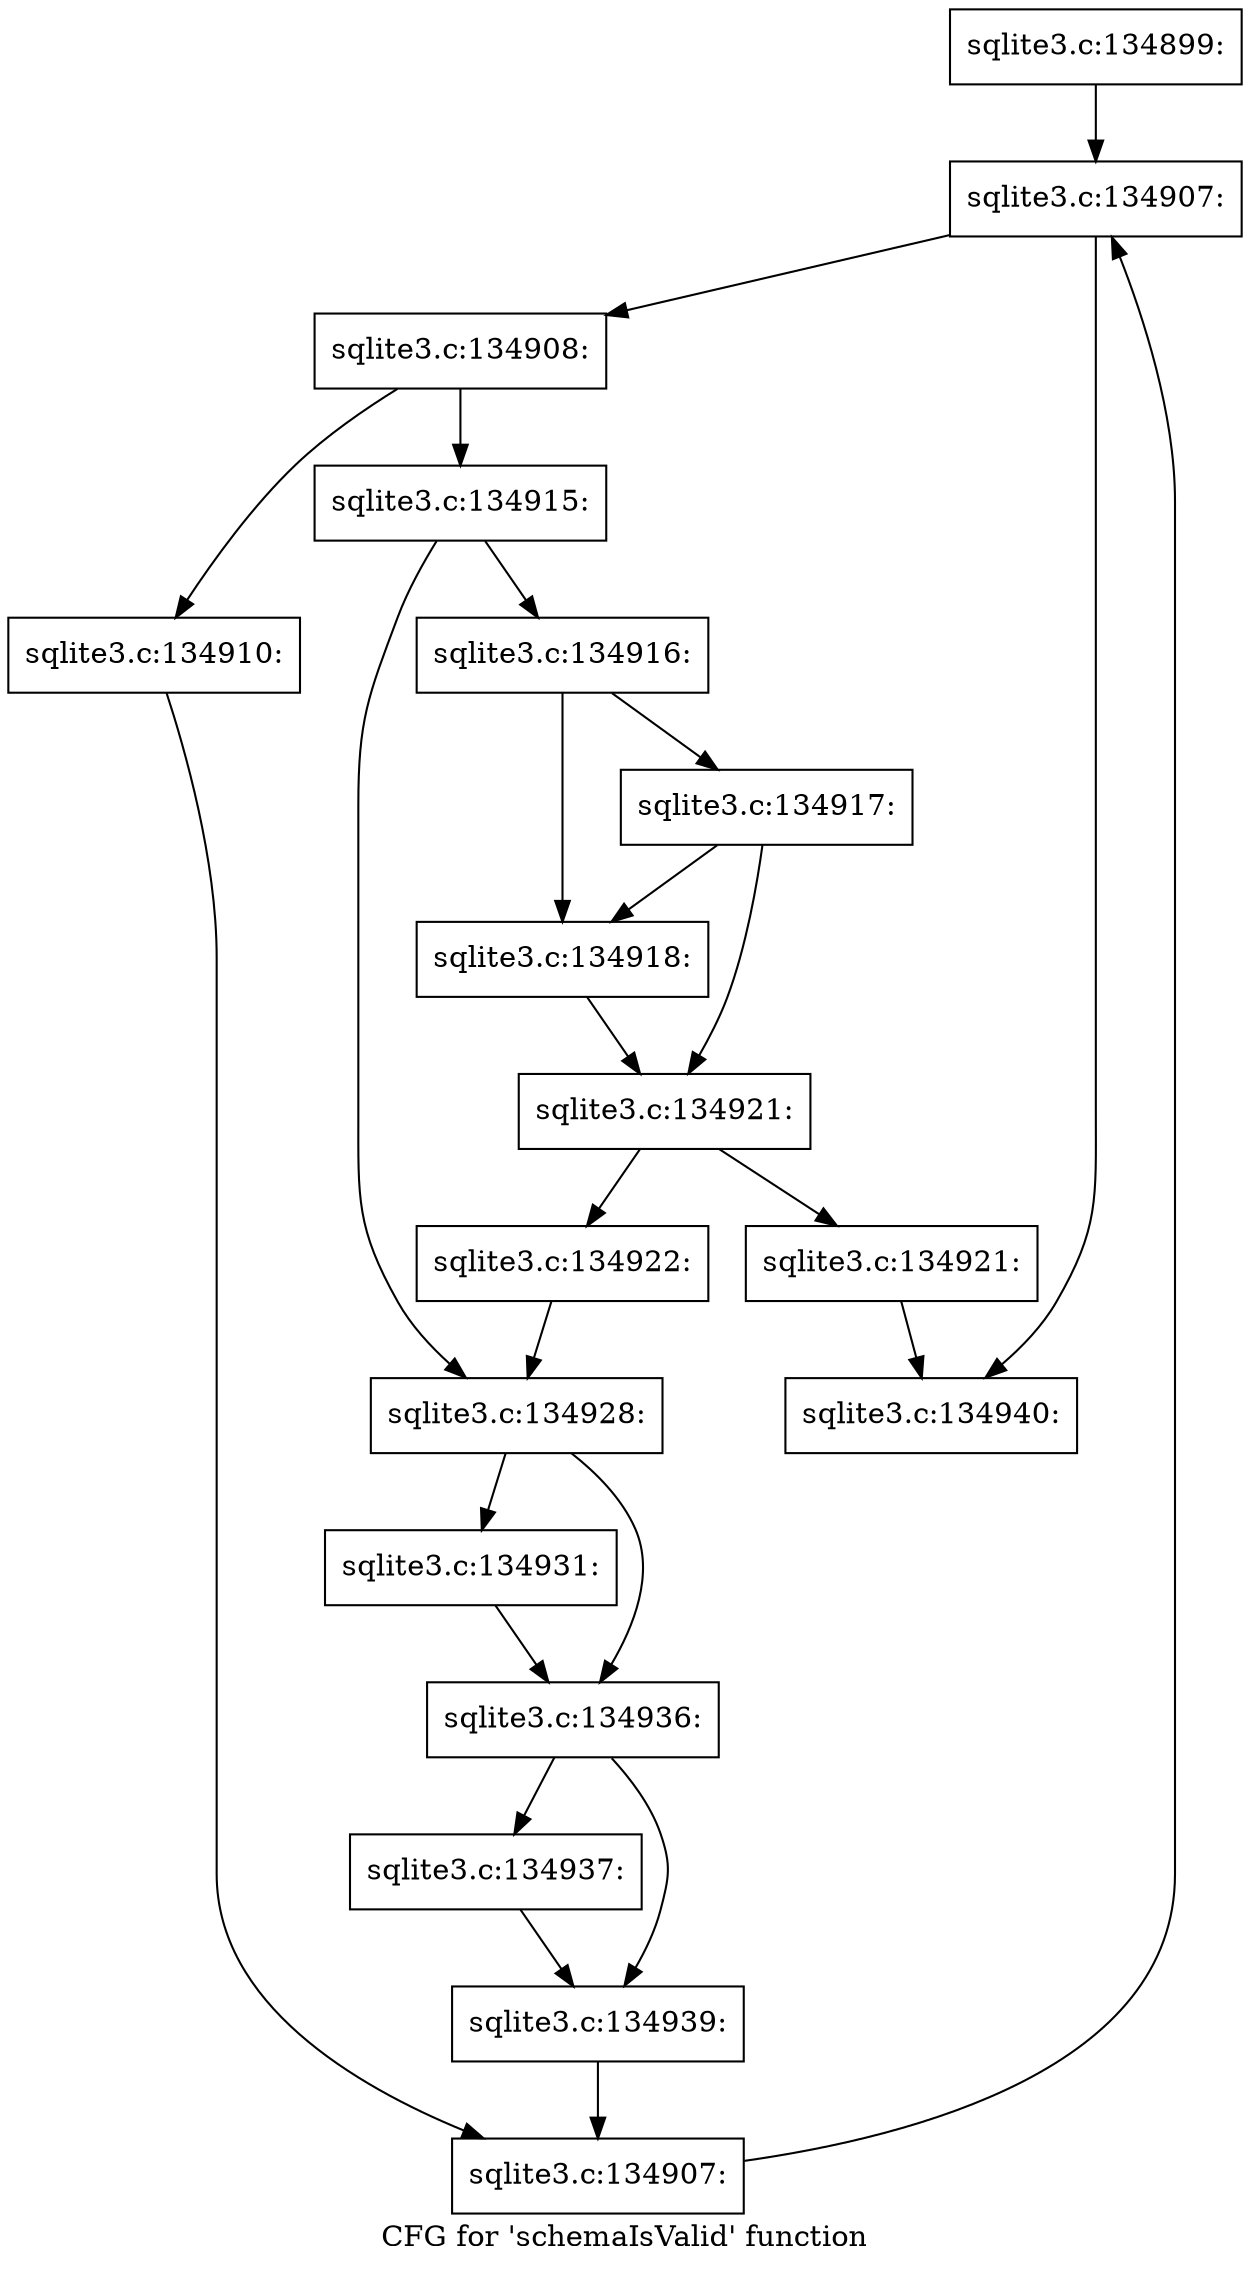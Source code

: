 digraph "CFG for 'schemaIsValid' function" {
	label="CFG for 'schemaIsValid' function";

	Node0x55c0f83aab70 [shape=record,label="{sqlite3.c:134899:}"];
	Node0x55c0f83aab70 -> Node0x55c0f83ac1e0;
	Node0x55c0f83ac1e0 [shape=record,label="{sqlite3.c:134907:}"];
	Node0x55c0f83ac1e0 -> Node0x55c0f83ac400;
	Node0x55c0f83ac1e0 -> Node0x55c0f83ac030;
	Node0x55c0f83ac400 [shape=record,label="{sqlite3.c:134908:}"];
	Node0x55c0f83ac400 -> Node0x55c0f83ad630;
	Node0x55c0f83ac400 -> Node0x55c0f83ad680;
	Node0x55c0f83ad630 [shape=record,label="{sqlite3.c:134910:}"];
	Node0x55c0f83ad630 -> Node0x55c0f83ac370;
	Node0x55c0f83ad680 [shape=record,label="{sqlite3.c:134915:}"];
	Node0x55c0f83ad680 -> Node0x55c0f83ada80;
	Node0x55c0f83ad680 -> Node0x55c0f83adad0;
	Node0x55c0f83ada80 [shape=record,label="{sqlite3.c:134916:}"];
	Node0x55c0f83ada80 -> Node0x55c0f83ae240;
	Node0x55c0f83ada80 -> Node0x55c0f83ae2e0;
	Node0x55c0f83ae2e0 [shape=record,label="{sqlite3.c:134917:}"];
	Node0x55c0f83ae2e0 -> Node0x55c0f83ae240;
	Node0x55c0f83ae2e0 -> Node0x55c0f83ae290;
	Node0x55c0f83ae240 [shape=record,label="{sqlite3.c:134918:}"];
	Node0x55c0f83ae240 -> Node0x55c0f83ae290;
	Node0x55c0f83ae290 [shape=record,label="{sqlite3.c:134921:}"];
	Node0x55c0f83ae290 -> Node0x55c0f83aede0;
	Node0x55c0f83ae290 -> Node0x55c0f83aee30;
	Node0x55c0f83aede0 [shape=record,label="{sqlite3.c:134921:}"];
	Node0x55c0f83aede0 -> Node0x55c0f83ac030;
	Node0x55c0f83aee30 [shape=record,label="{sqlite3.c:134922:}"];
	Node0x55c0f83aee30 -> Node0x55c0f83adad0;
	Node0x55c0f83adad0 [shape=record,label="{sqlite3.c:134928:}"];
	Node0x55c0f83adad0 -> Node0x55c0f83af6f0;
	Node0x55c0f83adad0 -> Node0x55c0f83af740;
	Node0x55c0f83af6f0 [shape=record,label="{sqlite3.c:134931:}"];
	Node0x55c0f83af6f0 -> Node0x55c0f83af740;
	Node0x55c0f83af740 [shape=record,label="{sqlite3.c:134936:}"];
	Node0x55c0f83af740 -> Node0x55c0f83b06d0;
	Node0x55c0f83af740 -> Node0x55c0f83b0720;
	Node0x55c0f83b06d0 [shape=record,label="{sqlite3.c:134937:}"];
	Node0x55c0f83b06d0 -> Node0x55c0f83b0720;
	Node0x55c0f83b0720 [shape=record,label="{sqlite3.c:134939:}"];
	Node0x55c0f83b0720 -> Node0x55c0f83ac370;
	Node0x55c0f83ac370 [shape=record,label="{sqlite3.c:134907:}"];
	Node0x55c0f83ac370 -> Node0x55c0f83ac1e0;
	Node0x55c0f83ac030 [shape=record,label="{sqlite3.c:134940:}"];
}
